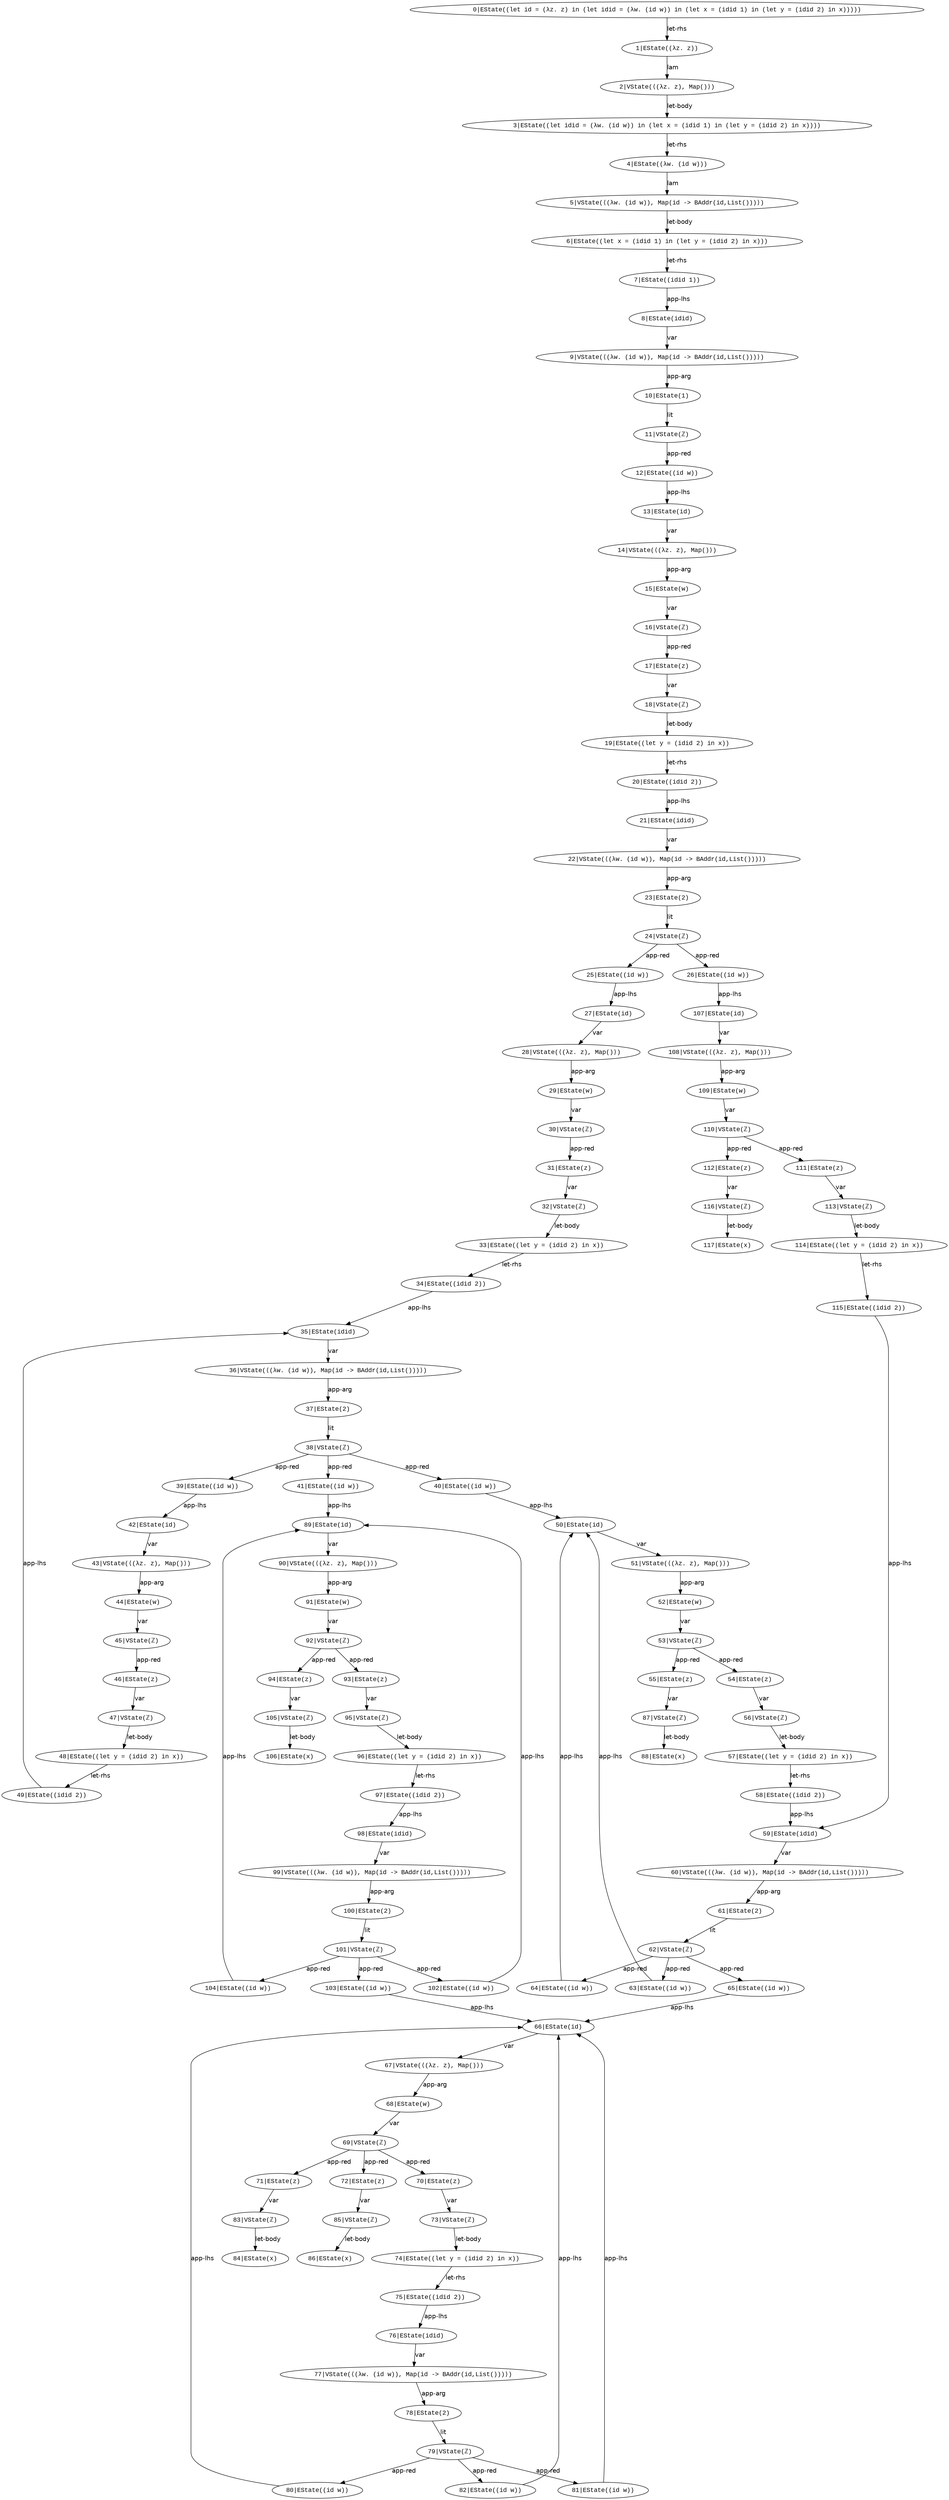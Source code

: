 digraph G {
  node [fontname = "Courier New"];
  edge [fontname = "helvetica"];
  0 -> 1 [label="let-rhs"];
  1 -> 2 [label="lam"];
  2 -> 3 [label="let-body"];
  3 -> 4 [label="let-rhs"];
  4 -> 5 [label="lam"];
  5 -> 6 [label="let-body"];
  6 -> 7 [label="let-rhs"];
  7 -> 8 [label="app-lhs"];
  8 -> 9 [label="var"];
  9 -> 10 [label="app-arg"];
  10 -> 11 [label="lit"];
  11 -> 12 [label="app-red"];
  12 -> 13 [label="app-lhs"];
  13 -> 14 [label="var"];
  14 -> 15 [label="app-arg"];
  15 -> 16 [label="var"];
  16 -> 17 [label="app-red"];
  17 -> 18 [label="var"];
  18 -> 19 [label="let-body"];
  19 -> 20 [label="let-rhs"];
  20 -> 21 [label="app-lhs"];
  21 -> 22 [label="var"];
  22 -> 23 [label="app-arg"];
  23 -> 24 [label="lit"];
  24 -> 25 [label="app-red"];
  24 -> 26 [label="app-red"];
  25 -> 27 [label="app-lhs"];
  27 -> 28 [label="var"];
  28 -> 29 [label="app-arg"];
  29 -> 30 [label="var"];
  30 -> 31 [label="app-red"];
  31 -> 32 [label="var"];
  32 -> 33 [label="let-body"];
  33 -> 34 [label="let-rhs"];
  34 -> 35 [label="app-lhs"];
  35 -> 36 [label="var"];
  36 -> 37 [label="app-arg"];
  37 -> 38 [label="lit"];
  38 -> 39 [label="app-red"];
  38 -> 40 [label="app-red"];
  38 -> 41 [label="app-red"];
  39 -> 42 [label="app-lhs"];
  42 -> 43 [label="var"];
  43 -> 44 [label="app-arg"];
  44 -> 45 [label="var"];
  45 -> 46 [label="app-red"];
  46 -> 47 [label="var"];
  47 -> 48 [label="let-body"];
  48 -> 49 [label="let-rhs"];
  49 -> 35 [label="app-lhs"];
  40 -> 50 [label="app-lhs"];
  50 -> 51 [label="var"];
  51 -> 52 [label="app-arg"];
  52 -> 53 [label="var"];
  53 -> 54 [label="app-red"];
  53 -> 55 [label="app-red"];
  54 -> 56 [label="var"];
  56 -> 57 [label="let-body"];
  57 -> 58 [label="let-rhs"];
  58 -> 59 [label="app-lhs"];
  59 -> 60 [label="var"];
  60 -> 61 [label="app-arg"];
  61 -> 62 [label="lit"];
  62 -> 63 [label="app-red"];
  62 -> 64 [label="app-red"];
  62 -> 65 [label="app-red"];
  63 -> 50 [label="app-lhs"];
  64 -> 50 [label="app-lhs"];
  65 -> 66 [label="app-lhs"];
  66 -> 67 [label="var"];
  67 -> 68 [label="app-arg"];
  68 -> 69 [label="var"];
  69 -> 70 [label="app-red"];
  69 -> 71 [label="app-red"];
  69 -> 72 [label="app-red"];
  70 -> 73 [label="var"];
  73 -> 74 [label="let-body"];
  74 -> 75 [label="let-rhs"];
  75 -> 76 [label="app-lhs"];
  76 -> 77 [label="var"];
  77 -> 78 [label="app-arg"];
  78 -> 79 [label="lit"];
  79 -> 80 [label="app-red"];
  79 -> 81 [label="app-red"];
  79 -> 82 [label="app-red"];
  80 -> 66 [label="app-lhs"];
  81 -> 66 [label="app-lhs"];
  82 -> 66 [label="app-lhs"];
  71 -> 83 [label="var"];
  83 -> 84 [label="let-body"];
  72 -> 85 [label="var"];
  85 -> 86 [label="let-body"];
  55 -> 87 [label="var"];
  87 -> 88 [label="let-body"];
  41 -> 89 [label="app-lhs"];
  89 -> 90 [label="var"];
  90 -> 91 [label="app-arg"];
  91 -> 92 [label="var"];
  92 -> 93 [label="app-red"];
  92 -> 94 [label="app-red"];
  93 -> 95 [label="var"];
  95 -> 96 [label="let-body"];
  96 -> 97 [label="let-rhs"];
  97 -> 98 [label="app-lhs"];
  98 -> 99 [label="var"];
  99 -> 100 [label="app-arg"];
  100 -> 101 [label="lit"];
  101 -> 102 [label="app-red"];
  101 -> 103 [label="app-red"];
  101 -> 104 [label="app-red"];
  102 -> 89 [label="app-lhs"];
  103 -> 66 [label="app-lhs"];
  104 -> 89 [label="app-lhs"];
  94 -> 105 [label="var"];
  105 -> 106 [label="let-body"];
  26 -> 107 [label="app-lhs"];
  107 -> 108 [label="var"];
  108 -> 109 [label="app-arg"];
  109 -> 110 [label="var"];
  110 -> 111 [label="app-red"];
  110 -> 112 [label="app-red"];
  111 -> 113 [label="var"];
  113 -> 114 [label="let-body"];
  114 -> 115 [label="let-rhs"];
  115 -> 59 [label="app-lhs"];
  112 -> 116 [label="var"];
  116 -> 117 [label="let-body"];
  15 [label="15|EState(w)"];
  68 [label="68|EState(w)"];
  90 [label="90|VState(⟨(λz. z), Map()⟩)"];
  89 [label="89|EState(id)"];
  52 [label="52|EState(w)"];
  109 [label="109|EState(w)"];
  50 [label="50|EState(id)"];
  77 [label="77|VState(⟨(λw. (id w)), Map(id -> BAddr(id,List()))⟩)"];
  9 [label="9|VState(⟨(λw. (id w)), Map(id -> BAddr(id,List()))⟩)"];
  85 [label="85|VState(ℤ)"];
  37 [label="37|EState(2)"];
  44 [label="44|EState(w)"];
  41 [label="41|EState((id w))"];
  5 [label="5|VState(⟨(λw. (id w)), Map(id -> BAddr(id,List()))⟩)"];
  74 [label="74|EState((let y = (idid 2) in x))"];
  83 [label="83|VState(ℤ)"];
  47 [label="47|VState(ℤ)"];
  38 [label="38|VState(ℤ)"];
  51 [label="51|VState(⟨(λz. z), Map()⟩)"];
  99 [label="99|VState(⟨(λw. (id w)), Map(id -> BAddr(id,List()))⟩)"];
  105 [label="105|VState(ℤ)"];
  65 [label="65|EState((id w))"];
  1 [label="1|EState((λz. z))"];
  36 [label="36|VState(⟨(λw. (id w)), Map(id -> BAddr(id,List()))⟩)"];
  100 [label="100|EState(2)"];
  108 [label="108|VState(⟨(λz. z), Map()⟩)"];
  112 [label="112|EState(z)"];
  67 [label="67|VState(⟨(λz. z), Map()⟩)"];
  84 [label="84|EState(x)"];
  71 [label="71|EState(z)"];
  59 [label="59|EState(idid)"];
  27 [label="27|EState(id)"];
  13 [label="13|EState(id)"];
  24 [label="24|VState(ℤ)"];
  88 [label="88|EState(x)"];
  93 [label="93|EState(z)"];
  101 [label="101|VState(ℤ)"];
  48 [label="48|EState((let y = (idid 2) in x))"];
  95 [label="95|VState(ℤ)"];
  19 [label="19|EState((let y = (idid 2) in x))"];
  57 [label="57|EState((let y = (idid 2) in x))"];
  14 [label="14|VState(⟨(λz. z), Map()⟩)"];
  76 [label="76|EState(idid)"];
  53 [label="53|VState(ℤ)"];
  92 [label="92|VState(ℤ)"];
  11 [label="11|VState(ℤ)"];
  102 [label="102|EState((id w))"];
  70 [label="70|EState(z)"];
  64 [label="64|EState((id w))"];
  62 [label="62|VState(ℤ)"];
  78 [label="78|EState(2)"];
  25 [label="25|EState((id w))"];
  72 [label="72|EState(z)"];
  110 [label="110|VState(ℤ)"];
  8 [label="8|EState(idid)"];
  66 [label="66|EState(id)"];
  2 [label="2|VState(⟨(λz. z), Map()⟩)"];
  4 [label="4|EState((λw. (id w)))"];
  32 [label="32|VState(ℤ)"];
  39 [label="39|EState((id w))"];
  116 [label="116|VState(ℤ)"];
  75 [label="75|EState((idid 2))"];
  81 [label="81|EState((id w))"];
  42 [label="42|EState(id)"];
  0 [label="0|EState((let id = (λz. z) in (let idid = (λw. (id w)) in (let x = (idid 1) in (let y = (idid 2) in x)))))"];
  79 [label="79|VState(ℤ)"];
  94 [label="94|EState(z)"];
  106 [label="106|EState(x)"];
  55 [label="55|EState(z)"];
  22 [label="22|VState(⟨(λw. (id w)), Map(id -> BAddr(id,List()))⟩)"];
  40 [label="40|EState((id w))"];
  20 [label="20|EState((idid 2))"];
  117 [label="117|EState(x)"];
  6 [label="6|EState((let x = (idid 1) in (let y = (idid 2) in x)))"];
  111 [label="111|EState(z)"];
  87 [label="87|VState(ℤ)"];
  33 [label="33|EState((let y = (idid 2) in x))"];
  80 [label="80|EState((id w))"];
  97 [label="97|EState((idid 2))"];
  28 [label="28|VState(⟨(λz. z), Map()⟩)"];
  23 [label="23|EState(2)"];
  35 [label="35|EState(idid)"];
  7 [label="7|EState((idid 1))"];
  21 [label="21|EState(idid)"];
  58 [label="58|EState((idid 2))"];
  96 [label="96|EState((let y = (idid 2) in x))"];
  114 [label="114|EState((let y = (idid 2) in x))"];
  107 [label="107|EState(id)"];
  3 [label="3|EState((let idid = (λw. (id w)) in (let x = (idid 1) in (let y = (idid 2) in x))))"];
  17 [label="17|EState(z)"];
  98 [label="98|EState(idid)"];
  56 [label="56|VState(ℤ)"];
  34 [label="34|EState((idid 2))"];
  31 [label="31|EState(z)"];
  26 [label="26|EState((id w))"];
  43 [label="43|VState(⟨(λz. z), Map()⟩)"];
  18 [label="18|VState(ℤ)"];
  103 [label="103|EState((id w))"];
  86 [label="86|EState(x)"];
  63 [label="63|EState((id w))"];
  73 [label="73|VState(ℤ)"];
  45 [label="45|VState(ℤ)"];
  49 [label="49|EState((idid 2))"];
  46 [label="46|EState(z)"];
  10 [label="10|EState(1)"];
  54 [label="54|EState(z)"];
  115 [label="115|EState((idid 2))"];
  69 [label="69|VState(ℤ)"];
  16 [label="16|VState(ℤ)"];
  82 [label="82|EState((id w))"];
  61 [label="61|EState(2)"];
  29 [label="29|EState(w)"];
  91 [label="91|EState(w)"];
  60 [label="60|VState(⟨(λw. (id w)), Map(id -> BAddr(id,List()))⟩)"];
  30 [label="30|VState(ℤ)"];
  113 [label="113|VState(ℤ)"];
  12 [label="12|EState((id w))"];
  104 [label="104|EState((id w))"];
}
